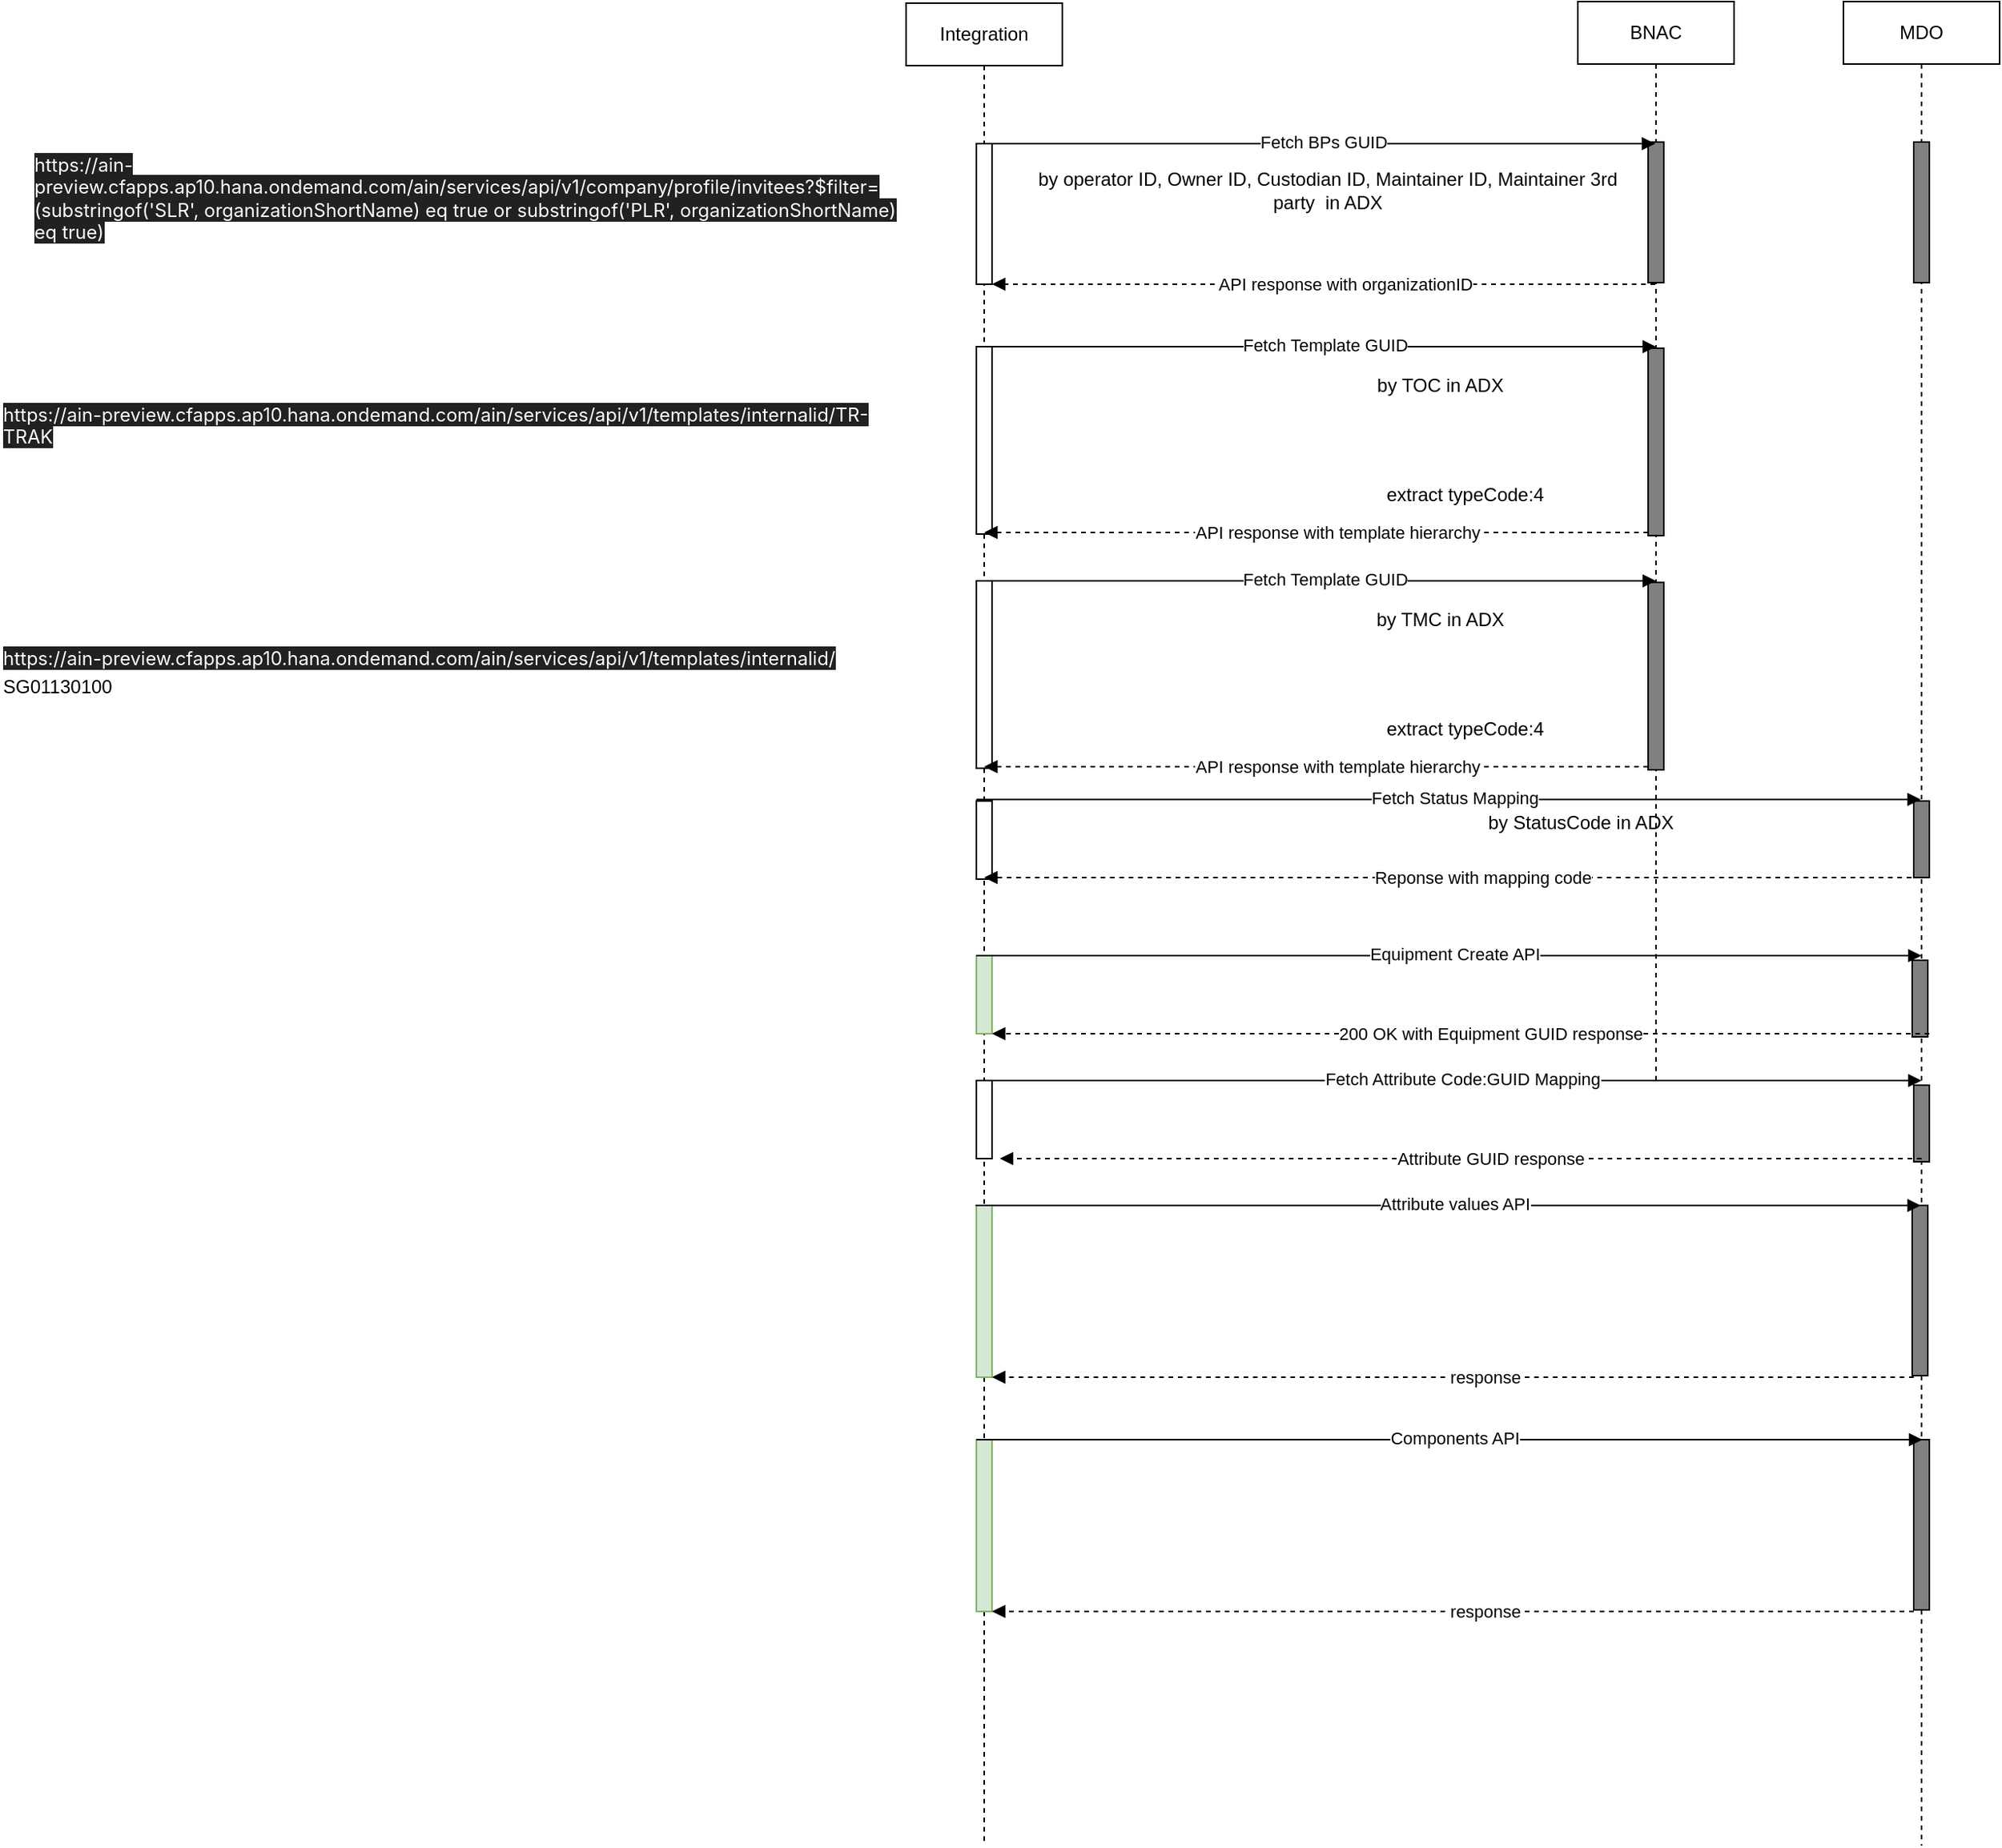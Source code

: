 <mxfile version="21.1.1" type="github" pages="2">
  <diagram id="C5RBs43oDa-KdzZeNtuy" name="Equipment Creation">
    <mxGraphModel dx="1950" dy="1103" grid="1" gridSize="10" guides="1" tooltips="1" connect="1" arrows="1" fold="1" page="1" pageScale="1" pageWidth="827" pageHeight="1169" math="0" shadow="0">
      <root>
        <mxCell id="WIyWlLk6GJQsqaUBKTNV-0" />
        <mxCell id="WIyWlLk6GJQsqaUBKTNV-1" parent="WIyWlLk6GJQsqaUBKTNV-0" />
        <mxCell id="V0S6oDRMiLdYZjDU6OuA-6" value="BNAC" style="shape=umlLifeline;perimeter=lifelinePerimeter;whiteSpace=wrap;html=1;container=1;dropTarget=0;collapsible=0;recursiveResize=0;outlineConnect=0;portConstraint=eastwest;newEdgeStyle={&quot;edgeStyle&quot;:&quot;elbowEdgeStyle&quot;,&quot;elbow&quot;:&quot;vertical&quot;,&quot;curved&quot;:0,&quot;rounded&quot;:0};" vertex="1" parent="WIyWlLk6GJQsqaUBKTNV-1">
          <mxGeometry x="540" y="119" width="100" height="691" as="geometry" />
        </mxCell>
        <mxCell id="V0S6oDRMiLdYZjDU6OuA-7" value="" style="html=1;points=[];perimeter=orthogonalPerimeter;outlineConnect=0;targetShapes=umlLifeline;portConstraint=eastwest;newEdgeStyle={&quot;edgeStyle&quot;:&quot;elbowEdgeStyle&quot;,&quot;elbow&quot;:&quot;vertical&quot;,&quot;curved&quot;:0,&quot;rounded&quot;:0};fillColor=#808080;" vertex="1" parent="V0S6oDRMiLdYZjDU6OuA-6">
          <mxGeometry x="45" y="90" width="10" height="90" as="geometry" />
        </mxCell>
        <mxCell id="tjPfh_lF-oSobos7F5bc-9" value="" style="html=1;points=[];perimeter=orthogonalPerimeter;outlineConnect=0;targetShapes=umlLifeline;portConstraint=eastwest;newEdgeStyle={&quot;edgeStyle&quot;:&quot;elbowEdgeStyle&quot;,&quot;elbow&quot;:&quot;vertical&quot;,&quot;curved&quot;:0,&quot;rounded&quot;:0};fillColor=#808080;" vertex="1" parent="V0S6oDRMiLdYZjDU6OuA-6">
          <mxGeometry x="45" y="222" width="10" height="120" as="geometry" />
        </mxCell>
        <mxCell id="V0S6oDRMiLdYZjDU6OuA-8" value="Integration" style="shape=umlLifeline;perimeter=lifelinePerimeter;whiteSpace=wrap;html=1;container=1;dropTarget=0;collapsible=0;recursiveResize=0;outlineConnect=0;portConstraint=eastwest;newEdgeStyle={&quot;edgeStyle&quot;:&quot;elbowEdgeStyle&quot;,&quot;elbow&quot;:&quot;vertical&quot;,&quot;curved&quot;:0,&quot;rounded&quot;:0};" vertex="1" parent="WIyWlLk6GJQsqaUBKTNV-1">
          <mxGeometry x="110" y="120" width="100" height="1180" as="geometry" />
        </mxCell>
        <mxCell id="V0S6oDRMiLdYZjDU6OuA-9" value="" style="html=1;points=[];perimeter=orthogonalPerimeter;outlineConnect=0;targetShapes=umlLifeline;portConstraint=eastwest;newEdgeStyle={&quot;edgeStyle&quot;:&quot;elbowEdgeStyle&quot;,&quot;elbow&quot;:&quot;vertical&quot;,&quot;curved&quot;:0,&quot;rounded&quot;:0};" vertex="1" parent="V0S6oDRMiLdYZjDU6OuA-8">
          <mxGeometry x="45" y="90" width="10" height="90" as="geometry" />
        </mxCell>
        <mxCell id="tjPfh_lF-oSobos7F5bc-6" value="" style="html=1;points=[];perimeter=orthogonalPerimeter;outlineConnect=0;targetShapes=umlLifeline;portConstraint=eastwest;newEdgeStyle={&quot;edgeStyle&quot;:&quot;elbowEdgeStyle&quot;,&quot;elbow&quot;:&quot;vertical&quot;,&quot;curved&quot;:0,&quot;rounded&quot;:0};" vertex="1" parent="V0S6oDRMiLdYZjDU6OuA-8">
          <mxGeometry x="45" y="220" width="10" height="120" as="geometry" />
        </mxCell>
        <mxCell id="XLQO8tJdvthS_SWg82uZ-3" value="" style="html=1;points=[];perimeter=orthogonalPerimeter;outlineConnect=0;targetShapes=umlLifeline;portConstraint=eastwest;newEdgeStyle={&quot;edgeStyle&quot;:&quot;elbowEdgeStyle&quot;,&quot;elbow&quot;:&quot;vertical&quot;,&quot;curved&quot;:0,&quot;rounded&quot;:0};" vertex="1" parent="V0S6oDRMiLdYZjDU6OuA-8">
          <mxGeometry x="45" y="511" width="10" height="50" as="geometry" />
        </mxCell>
        <mxCell id="qQhZ7LkLwMBStbFvsITg-0" value="" style="html=1;points=[];perimeter=orthogonalPerimeter;outlineConnect=0;targetShapes=umlLifeline;portConstraint=eastwest;newEdgeStyle={&quot;edgeStyle&quot;:&quot;elbowEdgeStyle&quot;,&quot;elbow&quot;:&quot;vertical&quot;,&quot;curved&quot;:0,&quot;rounded&quot;:0};fillColor=#d5e8d4;strokeColor=#82b366;" vertex="1" parent="V0S6oDRMiLdYZjDU6OuA-8">
          <mxGeometry x="45" y="610" width="10" height="50" as="geometry" />
        </mxCell>
        <mxCell id="9zBhc4LIHTpFY1pNHOx9-1" value="" style="html=1;points=[];perimeter=orthogonalPerimeter;outlineConnect=0;targetShapes=umlLifeline;portConstraint=eastwest;newEdgeStyle={&quot;edgeStyle&quot;:&quot;elbowEdgeStyle&quot;,&quot;elbow&quot;:&quot;vertical&quot;,&quot;curved&quot;:0,&quot;rounded&quot;:0};" vertex="1" parent="V0S6oDRMiLdYZjDU6OuA-8">
          <mxGeometry x="45" y="690" width="10" height="50" as="geometry" />
        </mxCell>
        <mxCell id="9zBhc4LIHTpFY1pNHOx9-7" value="" style="html=1;points=[];perimeter=orthogonalPerimeter;outlineConnect=0;targetShapes=umlLifeline;portConstraint=eastwest;newEdgeStyle={&quot;edgeStyle&quot;:&quot;elbowEdgeStyle&quot;,&quot;elbow&quot;:&quot;vertical&quot;,&quot;curved&quot;:0,&quot;rounded&quot;:0};fillColor=#d5e8d4;strokeColor=#82b366;" vertex="1" parent="V0S6oDRMiLdYZjDU6OuA-8">
          <mxGeometry x="45" y="770" width="10" height="110" as="geometry" />
        </mxCell>
        <mxCell id="9zBhc4LIHTpFY1pNHOx9-13" value="" style="html=1;points=[];perimeter=orthogonalPerimeter;outlineConnect=0;targetShapes=umlLifeline;portConstraint=eastwest;newEdgeStyle={&quot;edgeStyle&quot;:&quot;elbowEdgeStyle&quot;,&quot;elbow&quot;:&quot;vertical&quot;,&quot;curved&quot;:0,&quot;rounded&quot;:0};fillColor=#d5e8d4;strokeColor=#82b366;" vertex="1" parent="V0S6oDRMiLdYZjDU6OuA-8">
          <mxGeometry x="45" y="920" width="10" height="110" as="geometry" />
        </mxCell>
        <mxCell id="tjPfh_lF-oSobos7F5bc-1" value="" style="html=1;verticalAlign=bottom;labelBackgroundColor=none;endArrow=block;endFill=1;rounded=0;" edge="1" parent="WIyWlLk6GJQsqaUBKTNV-1" target="V0S6oDRMiLdYZjDU6OuA-6">
          <mxGeometry width="160" relative="1" as="geometry">
            <mxPoint x="160" y="210" as="sourcePoint" />
            <mxPoint x="320" y="210" as="targetPoint" />
          </mxGeometry>
        </mxCell>
        <mxCell id="tjPfh_lF-oSobos7F5bc-2" value="Fetch BPs GUID" style="edgeLabel;html=1;align=center;verticalAlign=middle;resizable=0;points=[];" vertex="1" connectable="0" parent="tjPfh_lF-oSobos7F5bc-1">
          <mxGeometry x="0.011" y="1" relative="1" as="geometry">
            <mxPoint as="offset" />
          </mxGeometry>
        </mxCell>
        <mxCell id="tjPfh_lF-oSobos7F5bc-3" value="" style="html=1;verticalAlign=bottom;labelBackgroundColor=none;endArrow=block;endFill=1;dashed=1;rounded=0;" edge="1" parent="WIyWlLk6GJQsqaUBKTNV-1" source="V0S6oDRMiLdYZjDU6OuA-6" target="V0S6oDRMiLdYZjDU6OuA-9">
          <mxGeometry width="160" relative="1" as="geometry">
            <mxPoint x="589.5" y="328" as="sourcePoint" />
            <mxPoint x="159.5" y="328" as="targetPoint" />
          </mxGeometry>
        </mxCell>
        <mxCell id="tjPfh_lF-oSobos7F5bc-4" value="API response with&amp;nbsp;organizationID" style="edgeLabel;html=1;align=center;verticalAlign=middle;resizable=0;points=[];" vertex="1" connectable="0" parent="tjPfh_lF-oSobos7F5bc-3">
          <mxGeometry x="-0.063" relative="1" as="geometry">
            <mxPoint as="offset" />
          </mxGeometry>
        </mxCell>
        <mxCell id="tjPfh_lF-oSobos7F5bc-7" value="" style="html=1;verticalAlign=bottom;labelBackgroundColor=none;endArrow=block;endFill=1;rounded=0;" edge="1" parent="WIyWlLk6GJQsqaUBKTNV-1">
          <mxGeometry width="160" relative="1" as="geometry">
            <mxPoint x="160" y="340" as="sourcePoint" />
            <mxPoint x="590" y="340" as="targetPoint" />
          </mxGeometry>
        </mxCell>
        <mxCell id="tjPfh_lF-oSobos7F5bc-8" value="Fetch Template GUID" style="edgeLabel;html=1;align=center;verticalAlign=middle;resizable=0;points=[];" vertex="1" connectable="0" parent="tjPfh_lF-oSobos7F5bc-7">
          <mxGeometry x="0.011" y="1" relative="1" as="geometry">
            <mxPoint as="offset" />
          </mxGeometry>
        </mxCell>
        <mxCell id="Ga6BgDNxYfzHVQj_huKU-0" value="by operator ID, Owner ID, Custodian ID, Maintainer ID, Maintainer 3rd party&amp;nbsp; in ADX" style="text;html=1;strokeColor=none;fillColor=none;align=center;verticalAlign=middle;whiteSpace=wrap;rounded=0;" vertex="1" parent="WIyWlLk6GJQsqaUBKTNV-1">
          <mxGeometry x="190" y="230" width="380" height="20" as="geometry" />
        </mxCell>
        <mxCell id="Ga6BgDNxYfzHVQj_huKU-1" value="by TOC in ADX" style="text;html=1;strokeColor=none;fillColor=none;align=center;verticalAlign=middle;whiteSpace=wrap;rounded=0;" vertex="1" parent="WIyWlLk6GJQsqaUBKTNV-1">
          <mxGeometry x="380" y="350" width="144" height="30" as="geometry" />
        </mxCell>
        <mxCell id="Ga6BgDNxYfzHVQj_huKU-2" value="" style="html=1;verticalAlign=bottom;labelBackgroundColor=none;endArrow=block;endFill=1;dashed=1;rounded=0;" edge="1" parent="WIyWlLk6GJQsqaUBKTNV-1">
          <mxGeometry width="160" relative="1" as="geometry">
            <mxPoint x="585" y="459" as="sourcePoint" />
            <mxPoint x="160" y="459" as="targetPoint" />
          </mxGeometry>
        </mxCell>
        <mxCell id="Ga6BgDNxYfzHVQj_huKU-3" value="API response with&amp;nbsp;template hierarchy" style="edgeLabel;html=1;align=center;verticalAlign=middle;resizable=0;points=[];" vertex="1" connectable="0" parent="Ga6BgDNxYfzHVQj_huKU-2">
          <mxGeometry x="-0.063" relative="1" as="geometry">
            <mxPoint as="offset" />
          </mxGeometry>
        </mxCell>
        <mxCell id="Ga6BgDNxYfzHVQj_huKU-4" value="&lt;meta charset=&quot;utf-8&quot;&gt;&lt;span style=&quot;color: rgb(255, 255, 255); font-family: Inter, system-ui, -apple-system, system-ui, &amp;quot;Segoe UI&amp;quot;, Roboto, Oxygen, Ubuntu, Cantarell, &amp;quot;Fira Sans&amp;quot;, &amp;quot;Droid Sans&amp;quot;, Helvetica, Arial, sans-serif; font-size: 12px; font-style: normal; font-variant-ligatures: normal; font-variant-caps: normal; font-weight: 400; letter-spacing: normal; orphans: 2; text-align: left; text-indent: 0px; text-transform: none; widows: 2; word-spacing: 0px; -webkit-text-stroke-width: 0px; background-color: rgb(33, 33, 33); text-decoration-thickness: initial; text-decoration-style: initial; text-decoration-color: initial; float: none; display: inline !important;&quot;&gt;https://ain-preview.cfapps.ap10.hana.ondemand.com/ain/services/api/v1/templates/internalid/TR-TRAK&lt;/span&gt;" style="text;whiteSpace=wrap;html=1;" vertex="1" parent="WIyWlLk6GJQsqaUBKTNV-1">
          <mxGeometry x="-470" y="370" width="560" height="50" as="geometry" />
        </mxCell>
        <mxCell id="Ga6BgDNxYfzHVQj_huKU-5" value="extract typeCode:4" style="text;html=1;strokeColor=none;fillColor=none;align=center;verticalAlign=middle;whiteSpace=wrap;rounded=0;" vertex="1" parent="WIyWlLk6GJQsqaUBKTNV-1">
          <mxGeometry x="396" y="420" width="144" height="30" as="geometry" />
        </mxCell>
        <mxCell id="Ga6BgDNxYfzHVQj_huKU-6" value="" style="html=1;points=[];perimeter=orthogonalPerimeter;outlineConnect=0;targetShapes=umlLifeline;portConstraint=eastwest;newEdgeStyle={&quot;edgeStyle&quot;:&quot;elbowEdgeStyle&quot;,&quot;elbow&quot;:&quot;vertical&quot;,&quot;curved&quot;:0,&quot;rounded&quot;:0};fillColor=#808080;" vertex="1" parent="WIyWlLk6GJQsqaUBKTNV-1">
          <mxGeometry x="585" y="491" width="10" height="120" as="geometry" />
        </mxCell>
        <mxCell id="Ga6BgDNxYfzHVQj_huKU-7" value="" style="html=1;points=[];perimeter=orthogonalPerimeter;outlineConnect=0;targetShapes=umlLifeline;portConstraint=eastwest;newEdgeStyle={&quot;edgeStyle&quot;:&quot;elbowEdgeStyle&quot;,&quot;elbow&quot;:&quot;vertical&quot;,&quot;curved&quot;:0,&quot;rounded&quot;:0};" vertex="1" parent="WIyWlLk6GJQsqaUBKTNV-1">
          <mxGeometry x="155" y="490" width="10" height="120" as="geometry" />
        </mxCell>
        <mxCell id="Ga6BgDNxYfzHVQj_huKU-8" value="" style="html=1;verticalAlign=bottom;labelBackgroundColor=none;endArrow=block;endFill=1;rounded=0;" edge="1" parent="WIyWlLk6GJQsqaUBKTNV-1">
          <mxGeometry width="160" relative="1" as="geometry">
            <mxPoint x="160" y="490" as="sourcePoint" />
            <mxPoint x="590" y="490" as="targetPoint" />
          </mxGeometry>
        </mxCell>
        <mxCell id="Ga6BgDNxYfzHVQj_huKU-9" value="Fetch Template GUID" style="edgeLabel;html=1;align=center;verticalAlign=middle;resizable=0;points=[];" vertex="1" connectable="0" parent="Ga6BgDNxYfzHVQj_huKU-8">
          <mxGeometry x="0.011" y="1" relative="1" as="geometry">
            <mxPoint as="offset" />
          </mxGeometry>
        </mxCell>
        <mxCell id="Ga6BgDNxYfzHVQj_huKU-10" value="by TMC in ADX" style="text;html=1;strokeColor=none;fillColor=none;align=center;verticalAlign=middle;whiteSpace=wrap;rounded=0;" vertex="1" parent="WIyWlLk6GJQsqaUBKTNV-1">
          <mxGeometry x="380" y="500" width="144" height="30" as="geometry" />
        </mxCell>
        <mxCell id="Ga6BgDNxYfzHVQj_huKU-11" value="" style="html=1;verticalAlign=bottom;labelBackgroundColor=none;endArrow=block;endFill=1;dashed=1;rounded=0;" edge="1" parent="WIyWlLk6GJQsqaUBKTNV-1">
          <mxGeometry width="160" relative="1" as="geometry">
            <mxPoint x="585" y="609" as="sourcePoint" />
            <mxPoint x="160" y="609" as="targetPoint" />
          </mxGeometry>
        </mxCell>
        <mxCell id="Ga6BgDNxYfzHVQj_huKU-12" value="API response with&amp;nbsp;template hierarchy" style="edgeLabel;html=1;align=center;verticalAlign=middle;resizable=0;points=[];" vertex="1" connectable="0" parent="Ga6BgDNxYfzHVQj_huKU-11">
          <mxGeometry x="-0.063" relative="1" as="geometry">
            <mxPoint as="offset" />
          </mxGeometry>
        </mxCell>
        <mxCell id="Ga6BgDNxYfzHVQj_huKU-13" value="extract typeCode:4" style="text;html=1;strokeColor=none;fillColor=none;align=center;verticalAlign=middle;whiteSpace=wrap;rounded=0;" vertex="1" parent="WIyWlLk6GJQsqaUBKTNV-1">
          <mxGeometry x="396" y="570" width="144" height="30" as="geometry" />
        </mxCell>
        <mxCell id="Ga6BgDNxYfzHVQj_huKU-15" value="&lt;span style=&quot;color: rgb(255, 255, 255); font-family: Inter, system-ui, -apple-system, system-ui, &amp;quot;Segoe UI&amp;quot;, Roboto, Oxygen, Ubuntu, Cantarell, &amp;quot;Fira Sans&amp;quot;, &amp;quot;Droid Sans&amp;quot;, Helvetica, Arial, sans-serif; font-size: 12px; font-style: normal; font-variant-ligatures: normal; font-variant-caps: normal; font-weight: 400; letter-spacing: normal; orphans: 2; text-align: left; text-indent: 0px; text-transform: none; widows: 2; word-spacing: 0px; -webkit-text-stroke-width: 0px; background-color: rgb(33, 33, 33); text-decoration-thickness: initial; text-decoration-style: initial; text-decoration-color: initial; float: none; display: inline !important;&quot;&gt;https://ain-preview.cfapps.ap10.hana.ondemand.com/ain/services/api/v1/templates/internalid/&lt;br&gt;&lt;/span&gt;&lt;table style=&quot;border-color: var(--border-color);&quot; width=&quot;91&quot; cellspacing=&quot;0&quot; cellpadding=&quot;0&quot; border=&quot;0&quot;&gt;&lt;colgroup style=&quot;border-color: var(--border-color);&quot;&gt;&lt;col style=&quot;border-color: var(--border-color); width: 68pt;&quot; width=&quot;91&quot;&gt;&lt;/colgroup&gt;&lt;tbody style=&quot;border-color: var(--border-color);&quot;&gt;&lt;tr style=&quot;border-color: var(--border-color); height: 16pt;&quot; height=&quot;21&quot;&gt;&lt;td style=&quot;border-color: var(--border-color); height: 16pt; width: 68pt;&quot; width=&quot;91&quot; class=&quot;xl79&quot; height=&quot;21&quot;&gt;SG01130100&lt;/td&gt;&lt;/tr&gt;&lt;/tbody&gt;&lt;/table&gt;" style="text;whiteSpace=wrap;html=1;" vertex="1" parent="WIyWlLk6GJQsqaUBKTNV-1">
          <mxGeometry x="-470" y="526" width="560" height="50" as="geometry" />
        </mxCell>
        <mxCell id="XLQO8tJdvthS_SWg82uZ-0" value="MDO" style="shape=umlLifeline;perimeter=lifelinePerimeter;whiteSpace=wrap;html=1;container=1;dropTarget=0;collapsible=0;recursiveResize=0;outlineConnect=0;portConstraint=eastwest;newEdgeStyle={&quot;edgeStyle&quot;:&quot;elbowEdgeStyle&quot;,&quot;elbow&quot;:&quot;vertical&quot;,&quot;curved&quot;:0,&quot;rounded&quot;:0};" vertex="1" parent="WIyWlLk6GJQsqaUBKTNV-1">
          <mxGeometry x="710" y="119" width="100" height="1181" as="geometry" />
        </mxCell>
        <mxCell id="XLQO8tJdvthS_SWg82uZ-1" value="" style="html=1;points=[];perimeter=orthogonalPerimeter;outlineConnect=0;targetShapes=umlLifeline;portConstraint=eastwest;newEdgeStyle={&quot;edgeStyle&quot;:&quot;elbowEdgeStyle&quot;,&quot;elbow&quot;:&quot;vertical&quot;,&quot;curved&quot;:0,&quot;rounded&quot;:0};fillColor=#808080;" vertex="1" parent="XLQO8tJdvthS_SWg82uZ-0">
          <mxGeometry x="45" y="90" width="10" height="90" as="geometry" />
        </mxCell>
        <mxCell id="XLQO8tJdvthS_SWg82uZ-2" value="" style="html=1;points=[];perimeter=orthogonalPerimeter;outlineConnect=0;targetShapes=umlLifeline;portConstraint=eastwest;newEdgeStyle={&quot;edgeStyle&quot;:&quot;elbowEdgeStyle&quot;,&quot;elbow&quot;:&quot;vertical&quot;,&quot;curved&quot;:0,&quot;rounded&quot;:0};fillColor=#808080;" vertex="1" parent="XLQO8tJdvthS_SWg82uZ-0">
          <mxGeometry x="45" y="512" width="10" height="49" as="geometry" />
        </mxCell>
        <mxCell id="qQhZ7LkLwMBStbFvsITg-3" value="" style="html=1;points=[];perimeter=orthogonalPerimeter;outlineConnect=0;targetShapes=umlLifeline;portConstraint=eastwest;newEdgeStyle={&quot;edgeStyle&quot;:&quot;elbowEdgeStyle&quot;,&quot;elbow&quot;:&quot;vertical&quot;,&quot;curved&quot;:0,&quot;rounded&quot;:0};fillColor=#808080;" vertex="1" parent="XLQO8tJdvthS_SWg82uZ-0">
          <mxGeometry x="44" y="614" width="10" height="49" as="geometry" />
        </mxCell>
        <mxCell id="9zBhc4LIHTpFY1pNHOx9-4" value="" style="html=1;points=[];perimeter=orthogonalPerimeter;outlineConnect=0;targetShapes=umlLifeline;portConstraint=eastwest;newEdgeStyle={&quot;edgeStyle&quot;:&quot;elbowEdgeStyle&quot;,&quot;elbow&quot;:&quot;vertical&quot;,&quot;curved&quot;:0,&quot;rounded&quot;:0};fillColor=#808080;" vertex="1" parent="XLQO8tJdvthS_SWg82uZ-0">
          <mxGeometry x="45" y="694" width="10" height="49" as="geometry" />
        </mxCell>
        <mxCell id="9zBhc4LIHTpFY1pNHOx9-10" value="" style="html=1;points=[];perimeter=orthogonalPerimeter;outlineConnect=0;targetShapes=umlLifeline;portConstraint=eastwest;newEdgeStyle={&quot;edgeStyle&quot;:&quot;elbowEdgeStyle&quot;,&quot;elbow&quot;:&quot;vertical&quot;,&quot;curved&quot;:0,&quot;rounded&quot;:0};fillColor=#808080;" vertex="1" parent="XLQO8tJdvthS_SWg82uZ-0">
          <mxGeometry x="44" y="771" width="10" height="109" as="geometry" />
        </mxCell>
        <mxCell id="9zBhc4LIHTpFY1pNHOx9-16" value="" style="html=1;points=[];perimeter=orthogonalPerimeter;outlineConnect=0;targetShapes=umlLifeline;portConstraint=eastwest;newEdgeStyle={&quot;edgeStyle&quot;:&quot;elbowEdgeStyle&quot;,&quot;elbow&quot;:&quot;vertical&quot;,&quot;curved&quot;:0,&quot;rounded&quot;:0};fillColor=#808080;" vertex="1" parent="XLQO8tJdvthS_SWg82uZ-0">
          <mxGeometry x="45" y="921" width="10" height="109" as="geometry" />
        </mxCell>
        <mxCell id="XLQO8tJdvthS_SWg82uZ-4" value="" style="html=1;verticalAlign=bottom;labelBackgroundColor=none;endArrow=block;endFill=1;rounded=0;" edge="1" parent="WIyWlLk6GJQsqaUBKTNV-1" target="XLQO8tJdvthS_SWg82uZ-0">
          <mxGeometry width="160" relative="1" as="geometry">
            <mxPoint x="155" y="630" as="sourcePoint" />
            <mxPoint x="585" y="630" as="targetPoint" />
          </mxGeometry>
        </mxCell>
        <mxCell id="XLQO8tJdvthS_SWg82uZ-5" value="Fetch Status Mapping" style="edgeLabel;html=1;align=center;verticalAlign=middle;resizable=0;points=[];" vertex="1" connectable="0" parent="XLQO8tJdvthS_SWg82uZ-4">
          <mxGeometry x="0.011" y="1" relative="1" as="geometry">
            <mxPoint as="offset" />
          </mxGeometry>
        </mxCell>
        <mxCell id="XLQO8tJdvthS_SWg82uZ-8" value="" style="html=1;verticalAlign=bottom;labelBackgroundColor=none;endArrow=block;endFill=1;dashed=1;rounded=0;" edge="1" parent="WIyWlLk6GJQsqaUBKTNV-1" source="XLQO8tJdvthS_SWg82uZ-0">
          <mxGeometry width="160" relative="1" as="geometry">
            <mxPoint x="585" y="680" as="sourcePoint" />
            <mxPoint x="160" y="680" as="targetPoint" />
          </mxGeometry>
        </mxCell>
        <mxCell id="XLQO8tJdvthS_SWg82uZ-9" value="Reponse with mapping code" style="edgeLabel;html=1;align=center;verticalAlign=middle;resizable=0;points=[];" vertex="1" connectable="0" parent="XLQO8tJdvthS_SWg82uZ-8">
          <mxGeometry x="-0.063" relative="1" as="geometry">
            <mxPoint as="offset" />
          </mxGeometry>
        </mxCell>
        <mxCell id="XLQO8tJdvthS_SWg82uZ-10" value="by StatusCode in ADX" style="text;html=1;strokeColor=none;fillColor=none;align=center;verticalAlign=middle;whiteSpace=wrap;rounded=0;" vertex="1" parent="WIyWlLk6GJQsqaUBKTNV-1">
          <mxGeometry x="470" y="630" width="144" height="30" as="geometry" />
        </mxCell>
        <mxCell id="qQhZ7LkLwMBStbFvsITg-1" value="" style="html=1;verticalAlign=bottom;labelBackgroundColor=none;endArrow=block;endFill=1;rounded=0;" edge="1" parent="WIyWlLk6GJQsqaUBKTNV-1">
          <mxGeometry width="160" relative="1" as="geometry">
            <mxPoint x="155" y="730" as="sourcePoint" />
            <mxPoint x="760" y="730" as="targetPoint" />
          </mxGeometry>
        </mxCell>
        <mxCell id="qQhZ7LkLwMBStbFvsITg-2" value="Equipment Create API" style="edgeLabel;html=1;align=center;verticalAlign=middle;resizable=0;points=[];" vertex="1" connectable="0" parent="qQhZ7LkLwMBStbFvsITg-1">
          <mxGeometry x="0.011" y="1" relative="1" as="geometry">
            <mxPoint as="offset" />
          </mxGeometry>
        </mxCell>
        <mxCell id="qQhZ7LkLwMBStbFvsITg-4" value="" style="html=1;verticalAlign=bottom;labelBackgroundColor=none;endArrow=block;endFill=1;dashed=1;rounded=0;" edge="1" parent="WIyWlLk6GJQsqaUBKTNV-1">
          <mxGeometry width="160" relative="1" as="geometry">
            <mxPoint x="765" y="780" as="sourcePoint" />
            <mxPoint x="165" y="780" as="targetPoint" />
          </mxGeometry>
        </mxCell>
        <mxCell id="qQhZ7LkLwMBStbFvsITg-5" value="200 OK with Equipment GUID response" style="edgeLabel;html=1;align=center;verticalAlign=middle;resizable=0;points=[];" vertex="1" connectable="0" parent="qQhZ7LkLwMBStbFvsITg-4">
          <mxGeometry x="-0.063" relative="1" as="geometry">
            <mxPoint as="offset" />
          </mxGeometry>
        </mxCell>
        <mxCell id="9zBhc4LIHTpFY1pNHOx9-0" value="&lt;meta charset=&quot;utf-8&quot;&gt;&lt;span style=&quot;color: rgb(255, 255, 255); font-family: Inter, system-ui, -apple-system, system-ui, &amp;quot;Segoe UI&amp;quot;, Roboto, Oxygen, Ubuntu, Cantarell, &amp;quot;Fira Sans&amp;quot;, &amp;quot;Droid Sans&amp;quot;, Helvetica, Arial, sans-serif; font-size: 12px; font-style: normal; font-variant-ligatures: normal; font-variant-caps: normal; font-weight: 400; letter-spacing: normal; orphans: 2; text-align: left; text-indent: 0px; text-transform: none; widows: 2; word-spacing: 0px; -webkit-text-stroke-width: 0px; background-color: rgb(33, 33, 33); text-decoration-thickness: initial; text-decoration-style: initial; text-decoration-color: initial; float: none; display: inline !important;&quot;&gt;https://ain-preview.cfapps.ap10.hana.ondemand.com/ain/services/api/v1/company/profile/invitees?$filter=(substringof(&#39;SLR&#39;, organizationShortName) eq true or substringof(&#39;PLR&#39;, organizationShortName) eq true)&lt;/span&gt;" style="text;whiteSpace=wrap;html=1;" vertex="1" parent="WIyWlLk6GJQsqaUBKTNV-1">
          <mxGeometry x="-450" y="210" width="560" height="80" as="geometry" />
        </mxCell>
        <mxCell id="9zBhc4LIHTpFY1pNHOx9-2" value="" style="html=1;verticalAlign=bottom;labelBackgroundColor=none;endArrow=block;endFill=1;rounded=0;" edge="1" parent="WIyWlLk6GJQsqaUBKTNV-1">
          <mxGeometry width="160" relative="1" as="geometry">
            <mxPoint x="165" y="810" as="sourcePoint" />
            <mxPoint x="760" y="810" as="targetPoint" />
          </mxGeometry>
        </mxCell>
        <mxCell id="9zBhc4LIHTpFY1pNHOx9-3" value="Fetch Attribute Code:GUID Mapping" style="edgeLabel;html=1;align=center;verticalAlign=middle;resizable=0;points=[];" vertex="1" connectable="0" parent="9zBhc4LIHTpFY1pNHOx9-2">
          <mxGeometry x="0.011" y="1" relative="1" as="geometry">
            <mxPoint as="offset" />
          </mxGeometry>
        </mxCell>
        <mxCell id="9zBhc4LIHTpFY1pNHOx9-5" value="" style="html=1;verticalAlign=bottom;labelBackgroundColor=none;endArrow=block;endFill=1;dashed=1;rounded=0;" edge="1" parent="WIyWlLk6GJQsqaUBKTNV-1">
          <mxGeometry width="160" relative="1" as="geometry">
            <mxPoint x="760" y="860" as="sourcePoint" />
            <mxPoint x="170" y="860" as="targetPoint" />
          </mxGeometry>
        </mxCell>
        <mxCell id="9zBhc4LIHTpFY1pNHOx9-6" value="Attribute GUID response" style="edgeLabel;html=1;align=center;verticalAlign=middle;resizable=0;points=[];" vertex="1" connectable="0" parent="9zBhc4LIHTpFY1pNHOx9-5">
          <mxGeometry x="-0.063" relative="1" as="geometry">
            <mxPoint as="offset" />
          </mxGeometry>
        </mxCell>
        <mxCell id="9zBhc4LIHTpFY1pNHOx9-8" value="" style="html=1;verticalAlign=bottom;labelBackgroundColor=none;endArrow=block;endFill=1;rounded=0;" edge="1" parent="WIyWlLk6GJQsqaUBKTNV-1" target="XLQO8tJdvthS_SWg82uZ-0">
          <mxGeometry width="160" relative="1" as="geometry">
            <mxPoint x="154.5" y="890" as="sourcePoint" />
            <mxPoint x="749.5" y="890" as="targetPoint" />
          </mxGeometry>
        </mxCell>
        <mxCell id="9zBhc4LIHTpFY1pNHOx9-9" value="Attribute values API" style="edgeLabel;html=1;align=center;verticalAlign=middle;resizable=0;points=[];" vertex="1" connectable="0" parent="9zBhc4LIHTpFY1pNHOx9-8">
          <mxGeometry x="0.011" y="1" relative="1" as="geometry">
            <mxPoint as="offset" />
          </mxGeometry>
        </mxCell>
        <mxCell id="9zBhc4LIHTpFY1pNHOx9-11" value="" style="html=1;verticalAlign=bottom;labelBackgroundColor=none;endArrow=block;endFill=1;dashed=1;rounded=0;" edge="1" parent="WIyWlLk6GJQsqaUBKTNV-1">
          <mxGeometry width="160" relative="1" as="geometry">
            <mxPoint x="755" y="1000" as="sourcePoint" />
            <mxPoint x="165" y="1000" as="targetPoint" />
          </mxGeometry>
        </mxCell>
        <mxCell id="9zBhc4LIHTpFY1pNHOx9-12" value="&amp;nbsp;response" style="edgeLabel;html=1;align=center;verticalAlign=middle;resizable=0;points=[];" vertex="1" connectable="0" parent="9zBhc4LIHTpFY1pNHOx9-11">
          <mxGeometry x="-0.063" relative="1" as="geometry">
            <mxPoint as="offset" />
          </mxGeometry>
        </mxCell>
        <mxCell id="9zBhc4LIHTpFY1pNHOx9-14" value="" style="html=1;verticalAlign=bottom;labelBackgroundColor=none;endArrow=block;endFill=1;rounded=0;" edge="1" parent="WIyWlLk6GJQsqaUBKTNV-1">
          <mxGeometry width="160" relative="1" as="geometry">
            <mxPoint x="155" y="1040" as="sourcePoint" />
            <mxPoint x="760.5" y="1040" as="targetPoint" />
          </mxGeometry>
        </mxCell>
        <mxCell id="9zBhc4LIHTpFY1pNHOx9-15" value="Components API" style="edgeLabel;html=1;align=center;verticalAlign=middle;resizable=0;points=[];" vertex="1" connectable="0" parent="9zBhc4LIHTpFY1pNHOx9-14">
          <mxGeometry x="0.011" y="1" relative="1" as="geometry">
            <mxPoint as="offset" />
          </mxGeometry>
        </mxCell>
        <mxCell id="9zBhc4LIHTpFY1pNHOx9-17" value="" style="html=1;verticalAlign=bottom;labelBackgroundColor=none;endArrow=block;endFill=1;dashed=1;rounded=0;" edge="1" parent="WIyWlLk6GJQsqaUBKTNV-1">
          <mxGeometry width="160" relative="1" as="geometry">
            <mxPoint x="755" y="1150" as="sourcePoint" />
            <mxPoint x="165" y="1150" as="targetPoint" />
          </mxGeometry>
        </mxCell>
        <mxCell id="9zBhc4LIHTpFY1pNHOx9-18" value="&amp;nbsp;response" style="edgeLabel;html=1;align=center;verticalAlign=middle;resizable=0;points=[];" vertex="1" connectable="0" parent="9zBhc4LIHTpFY1pNHOx9-17">
          <mxGeometry x="-0.063" relative="1" as="geometry">
            <mxPoint as="offset" />
          </mxGeometry>
        </mxCell>
      </root>
    </mxGraphModel>
  </diagram>
  <diagram id="7zHGiyMeKw4MZf-kWfNV" name="Page-2">
    <mxGraphModel dx="1950" dy="1103" grid="1" gridSize="10" guides="1" tooltips="1" connect="1" arrows="1" fold="1" page="1" pageScale="1" pageWidth="827" pageHeight="1169" math="0" shadow="0">
      <root>
        <mxCell id="0" />
        <mxCell id="1" parent="0" />
        <mxCell id="ZYkhKM20O6GmYu-9QWUv-1" value="{&lt;br&gt;&lt;b&gt;&amp;nbsp; &quot;internalId&quot;: &quot;TFNSW-001&quot;,&lt;/b&gt;&lt;br&gt;&lt;b&gt;&amp;nbsp; &quot;description&quot;: {&lt;/b&gt;&lt;br&gt;&amp;nbsp; &amp;nbsp; &quot;language&quot;: &quot;en&quot;,&lt;br&gt;&amp;nbsp; &amp;nbsp; &quot;short&quot;: &quot;This is a Transport Asset&quot;,&lt;br&gt;&amp;nbsp; &amp;nbsp; &quot;long&quot;: &quot;&quot;&lt;br&gt;&amp;nbsp; },&lt;br&gt;&amp;nbsp; &quot;modelId&quot;: null,&lt;br&gt;&lt;b&gt;&amp;nbsp; &quot;operatorID&quot;: &quot;0E6867B06BE543D5B40C645B1DCF6B60&quot;,&lt;/b&gt;&lt;br&gt;&lt;b&gt;&amp;nbsp; &quot;lifeCycle&quot;: &quot;2&quot;,&lt;/b&gt;&lt;br&gt;&lt;b&gt;&amp;nbsp; &quot;sourceBPRole&quot;: &quot;3&quot;,&lt;/b&gt;&lt;br&gt;&lt;b&gt;&amp;nbsp; &quot;modelKnown&quot;: false,&lt;/b&gt;&lt;br&gt;&amp;nbsp; &quot;serialNumber&quot;: &quot;&quot;,&lt;br&gt;&amp;nbsp; &quot;batchNumber&quot;: &quot;&quot;,&lt;br&gt;&amp;nbsp; &quot;templates&quot;: [&lt;br&gt;&amp;nbsp; &amp;nbsp; {&lt;br&gt;&amp;nbsp; &amp;nbsp; &amp;nbsp; &quot;id&quot;: &quot;689B956E643A482D99D153C74946891C&quot;&lt;br&gt;&amp;nbsp; &amp;nbsp; }&lt;br&gt;&amp;nbsp; ],&lt;br&gt;&amp;nbsp; &quot;objectsSync&quot;: [&lt;br&gt;&amp;nbsp; &amp;nbsp; {&lt;br&gt;&amp;nbsp; &amp;nbsp; &amp;nbsp; &quot;externalSys&quot;: &quot;HCP IoT 4.0&quot;,&lt;br&gt;&amp;nbsp; &amp;nbsp; &amp;nbsp; &quot;status&quot;: false&lt;br&gt;&amp;nbsp; &amp;nbsp; }&lt;br&gt;&amp;nbsp; ],&lt;br&gt;&amp;nbsp; &quot;gateWayID&quot;: null,&lt;br&gt;&amp;nbsp; &quot;UID&quot;: null,&lt;br&gt;&amp;nbsp; &quot;productRelevance&quot;: null,&lt;br&gt;&amp;nbsp; &quot;externalSystemID&quot;: null,&lt;br&gt;&amp;nbsp; &quot;isExternalSystemRelevant&quot;: false,&lt;br&gt;&amp;nbsp; &quot;tin&quot;: null,&lt;br&gt;&amp;nbsp; &quot;secondaryKey&quot;: null,&lt;br&gt;&amp;nbsp; &quot;procurementNumber&quot;: null,&lt;br&gt;&amp;nbsp; &quot;tagNumber&quot;: null&lt;br&gt;}" style="text;whiteSpace=wrap;html=1;" vertex="1" parent="1">
          <mxGeometry x="660" y="90" width="360" height="530" as="geometry" />
        </mxCell>
        <mxCell id="FSk7XJY72L7dxyv_phIE-3" value="" style="shape=table;startSize=0;container=1;collapsible=0;childLayout=tableLayout;" vertex="1" parent="1">
          <mxGeometry x="-20" y="120" width="250" height="760" as="geometry" />
        </mxCell>
        <mxCell id="FSk7XJY72L7dxyv_phIE-4" value="" style="shape=tableRow;horizontal=0;startSize=0;swimlaneHead=0;swimlaneBody=0;strokeColor=inherit;top=0;left=0;bottom=0;right=0;collapsible=0;dropTarget=0;fillColor=none;points=[[0,0.5],[1,0.5]];portConstraint=eastwest;" vertex="1" parent="FSk7XJY72L7dxyv_phIE-3">
          <mxGeometry width="250" height="40" as="geometry" />
        </mxCell>
        <mxCell id="FSk7XJY72L7dxyv_phIE-5" value="&lt;div style=&quot;font-size: medium; text-align: start;&quot; data-ccp-timestamp=&quot;1679961444846&quot;&gt;&lt;table style=&quot;border-collapse: collapse; width: 183pt;&quot; width=&quot;244&quot;&gt;&lt;colgroup&gt;&lt;col style=&quot;width: 183pt;&quot; width=&quot;244&quot;&gt;&lt;/colgroup&gt;&lt;tbody&gt;&lt;tr style=&quot;height: 11.25pt;&quot; height=&quot;15&quot;&gt;&lt;td style=&quot;padding-top: 1px; padding-right: 1px; padding-left: 1px; font-size: 9pt; font-family: Arial, sans-serif; vertical-align: bottom; border: none; background: rgb(232, 245, 207); width: 183pt; height: 11.25pt;&quot; class=&quot;xl43&quot; height=&quot;15&quot; width=&quot;244&quot;&gt;TfNSW Asset ID&lt;/td&gt;&lt;/tr&gt;&lt;/tbody&gt;&lt;/table&gt;&lt;/div&gt;" style="shape=partialRectangle;html=1;whiteSpace=wrap;connectable=0;strokeColor=inherit;overflow=hidden;fillColor=none;top=0;left=0;bottom=0;right=0;pointerEvents=1;" vertex="1" parent="FSk7XJY72L7dxyv_phIE-4">
          <mxGeometry width="250" height="40" as="geometry">
            <mxRectangle width="250" height="40" as="alternateBounds" />
          </mxGeometry>
        </mxCell>
        <mxCell id="FSk7XJY72L7dxyv_phIE-6" value="" style="shape=tableRow;horizontal=0;startSize=0;swimlaneHead=0;swimlaneBody=0;strokeColor=inherit;top=0;left=0;bottom=0;right=0;collapsible=0;dropTarget=0;fillColor=none;points=[[0,0.5],[1,0.5]];portConstraint=eastwest;" vertex="1" parent="FSk7XJY72L7dxyv_phIE-3">
          <mxGeometry y="40" width="250" height="40" as="geometry" />
        </mxCell>
        <mxCell id="FSk7XJY72L7dxyv_phIE-7" value="&lt;div style=&quot;font-size: medium; text-align: start;&quot; data-ccp-timestamp=&quot;1679961455203&quot;&gt;&lt;table style=&quot;border-collapse: collapse; width: 183pt;&quot; width=&quot;244&quot;&gt;&lt;colgroup&gt;&lt;col style=&quot;width: 183pt;&quot; width=&quot;244&quot;&gt;&lt;/colgroup&gt;&lt;tbody&gt;&lt;tr style=&quot;height: 11.25pt;&quot; height=&quot;15&quot;&gt;&lt;td style=&quot;padding-top: 1px; padding-right: 1px; padding-left: 1px; font-size: 9pt; font-family: Arial, sans-serif; vertical-align: bottom; border: none; background: rgb(232, 245, 207); width: 183pt; height: 11.25pt;&quot; class=&quot;xl43&quot; height=&quot;15&quot; width=&quot;244&quot;&gt;Service Provider Asset ID&lt;/td&gt;&lt;/tr&gt;&lt;/tbody&gt;&lt;/table&gt;&lt;/div&gt;" style="shape=partialRectangle;html=1;whiteSpace=wrap;connectable=0;strokeColor=inherit;overflow=hidden;fillColor=none;top=0;left=0;bottom=0;right=0;pointerEvents=1;" vertex="1" parent="FSk7XJY72L7dxyv_phIE-6">
          <mxGeometry width="250" height="40" as="geometry">
            <mxRectangle width="250" height="40" as="alternateBounds" />
          </mxGeometry>
        </mxCell>
        <mxCell id="FSk7XJY72L7dxyv_phIE-8" value="" style="shape=tableRow;horizontal=0;startSize=0;swimlaneHead=0;swimlaneBody=0;strokeColor=inherit;top=0;left=0;bottom=0;right=0;collapsible=0;dropTarget=0;fillColor=none;points=[[0,0.5],[1,0.5]];portConstraint=eastwest;" vertex="1" parent="FSk7XJY72L7dxyv_phIE-3">
          <mxGeometry y="80" width="250" height="40" as="geometry" />
        </mxCell>
        <mxCell id="FSk7XJY72L7dxyv_phIE-9" value="&lt;div style=&quot;font-size: medium; text-align: start;&quot; data-ccp-timestamp=&quot;1679961458943&quot;&gt;&lt;table style=&quot;border-collapse: collapse; width: 183pt;&quot; width=&quot;244&quot;&gt;&lt;colgroup&gt;&lt;col style=&quot;width: 183pt;&quot; width=&quot;244&quot;&gt;&lt;/colgroup&gt;&lt;tbody&gt;&lt;tr style=&quot;height: 11.25pt;&quot; height=&quot;15&quot;&gt;&lt;td style=&quot;padding-top: 1px; padding-right: 1px; padding-left: 1px; font-size: 9pt; font-family: Arial, sans-serif; vertical-align: bottom; border: none; background: rgb(232, 245, 207); width: 183pt; height: 11.25pt;&quot; class=&quot;xl43&quot; height=&quot;15&quot; width=&quot;244&quot;&gt;Asset Description&lt;/td&gt;&lt;/tr&gt;&lt;/tbody&gt;&lt;/table&gt;&lt;/div&gt;" style="shape=partialRectangle;html=1;whiteSpace=wrap;connectable=0;strokeColor=inherit;overflow=hidden;fillColor=none;top=0;left=0;bottom=0;right=0;pointerEvents=1;" vertex="1" parent="FSk7XJY72L7dxyv_phIE-8">
          <mxGeometry width="250" height="40" as="geometry">
            <mxRectangle width="250" height="40" as="alternateBounds" />
          </mxGeometry>
        </mxCell>
        <mxCell id="FSk7XJY72L7dxyv_phIE-10" value="" style="shape=tableRow;horizontal=0;startSize=0;swimlaneHead=0;swimlaneBody=0;strokeColor=inherit;top=0;left=0;bottom=0;right=0;collapsible=0;dropTarget=0;fillColor=none;points=[[0,0.5],[1,0.5]];portConstraint=eastwest;" vertex="1" parent="FSk7XJY72L7dxyv_phIE-3">
          <mxGeometry y="120" width="250" height="40" as="geometry" />
        </mxCell>
        <mxCell id="FSk7XJY72L7dxyv_phIE-11" value="&lt;div style=&quot;font-size: medium; text-align: start;&quot; data-ccp-timestamp=&quot;1679961465273&quot;&gt;&lt;table style=&quot;border-collapse: collapse; width: 183pt;&quot; width=&quot;244&quot;&gt;&lt;colgroup&gt;&lt;col style=&quot;width: 183pt;&quot; width=&quot;244&quot;&gt;&lt;/colgroup&gt;&lt;tbody&gt;&lt;tr style=&quot;height: 11.25pt;&quot; height=&quot;15&quot;&gt;&lt;td style=&quot;padding-top: 1px; padding-right: 1px; padding-left: 1px; font-size: 9pt; font-family: Arial, sans-serif; vertical-align: bottom; border: none; background: rgb(232, 245, 207); width: 183pt; height: 11.25pt;&quot; class=&quot;xl43&quot; height=&quot;15&quot; width=&quot;244&quot;&gt;Asset Comments&lt;/td&gt;&lt;/tr&gt;&lt;/tbody&gt;&lt;/table&gt;&lt;/div&gt;" style="shape=partialRectangle;html=1;whiteSpace=wrap;connectable=0;strokeColor=inherit;overflow=hidden;fillColor=none;top=0;left=0;bottom=0;right=0;pointerEvents=1;" vertex="1" parent="FSk7XJY72L7dxyv_phIE-10">
          <mxGeometry width="250" height="40" as="geometry">
            <mxRectangle width="250" height="40" as="alternateBounds" />
          </mxGeometry>
        </mxCell>
        <mxCell id="FSk7XJY72L7dxyv_phIE-12" value="" style="shape=tableRow;horizontal=0;startSize=0;swimlaneHead=0;swimlaneBody=0;strokeColor=inherit;top=0;left=0;bottom=0;right=0;collapsible=0;dropTarget=0;fillColor=none;points=[[0,0.5],[1,0.5]];portConstraint=eastwest;" vertex="1" parent="FSk7XJY72L7dxyv_phIE-3">
          <mxGeometry y="160" width="250" height="40" as="geometry" />
        </mxCell>
        <mxCell id="FSk7XJY72L7dxyv_phIE-13" value="&lt;div style=&quot;font-size: medium; text-align: start;&quot; data-ccp-timestamp=&quot;1679961468721&quot;&gt;&lt;table style=&quot;border-collapse: collapse; width: 183pt;&quot; width=&quot;244&quot;&gt;&lt;colgroup&gt;&lt;col style=&quot;width: 183pt;&quot; width=&quot;244&quot;&gt;&lt;/colgroup&gt;&lt;tbody&gt;&lt;tr style=&quot;height: 11.25pt;&quot; height=&quot;15&quot;&gt;&lt;td style=&quot;padding-top: 1px; padding-right: 1px; padding-left: 1px; font-size: 9pt; font-family: Arial, sans-serif; vertical-align: bottom; border: none; background: rgb(232, 245, 207); width: 183pt; height: 11.25pt;&quot; class=&quot;xl43&quot; height=&quot;15&quot; width=&quot;244&quot;&gt;Technical Object Code&lt;/td&gt;&lt;/tr&gt;&lt;/tbody&gt;&lt;/table&gt;&lt;/div&gt;" style="shape=partialRectangle;html=1;whiteSpace=wrap;connectable=0;strokeColor=inherit;overflow=hidden;fillColor=none;top=0;left=0;bottom=0;right=0;pointerEvents=1;" vertex="1" parent="FSk7XJY72L7dxyv_phIE-12">
          <mxGeometry width="250" height="40" as="geometry">
            <mxRectangle width="250" height="40" as="alternateBounds" />
          </mxGeometry>
        </mxCell>
        <mxCell id="FSk7XJY72L7dxyv_phIE-14" value="" style="shape=tableRow;horizontal=0;startSize=0;swimlaneHead=0;swimlaneBody=0;strokeColor=inherit;top=0;left=0;bottom=0;right=0;collapsible=0;dropTarget=0;fillColor=none;points=[[0,0.5],[1,0.5]];portConstraint=eastwest;" vertex="1" parent="FSk7XJY72L7dxyv_phIE-3">
          <mxGeometry y="200" width="250" height="40" as="geometry" />
        </mxCell>
        <mxCell id="FSk7XJY72L7dxyv_phIE-15" value="&lt;div style=&quot;font-size: medium; text-align: start;&quot; data-ccp-timestamp=&quot;1679961473068&quot;&gt;&lt;table style=&quot;border-collapse: collapse; width: 183pt;&quot; width=&quot;244&quot;&gt;&lt;colgroup&gt;&lt;col style=&quot;width: 183pt;&quot; width=&quot;244&quot;&gt;&lt;/colgroup&gt;&lt;tbody&gt;&lt;tr style=&quot;height: 11.25pt;&quot; height=&quot;15&quot;&gt;&lt;td style=&quot;padding-top: 1px; padding-right: 1px; padding-left: 1px; font-size: 9pt; font-family: Arial, sans-serif; vertical-align: bottom; border: none; background: rgb(232, 245, 207); width: 183pt; height: 11.25pt;&quot; class=&quot;xl43&quot; height=&quot;15&quot; width=&quot;244&quot;&gt;Uniclass Code&lt;/td&gt;&lt;/tr&gt;&lt;/tbody&gt;&lt;/table&gt;&lt;/div&gt;" style="shape=partialRectangle;html=1;whiteSpace=wrap;connectable=0;strokeColor=inherit;overflow=hidden;fillColor=none;top=0;left=0;bottom=0;right=0;pointerEvents=1;" vertex="1" parent="FSk7XJY72L7dxyv_phIE-14">
          <mxGeometry width="250" height="40" as="geometry">
            <mxRectangle width="250" height="40" as="alternateBounds" />
          </mxGeometry>
        </mxCell>
        <mxCell id="FSk7XJY72L7dxyv_phIE-16" value="" style="shape=tableRow;horizontal=0;startSize=0;swimlaneHead=0;swimlaneBody=0;strokeColor=inherit;top=0;left=0;bottom=0;right=0;collapsible=0;dropTarget=0;fillColor=none;points=[[0,0.5],[1,0.5]];portConstraint=eastwest;" vertex="1" parent="FSk7XJY72L7dxyv_phIE-3">
          <mxGeometry y="240" width="250" height="40" as="geometry" />
        </mxCell>
        <mxCell id="FSk7XJY72L7dxyv_phIE-17" value="&lt;div data-ccp-timestamp=&quot;1679961476902&quot;&gt;&lt;table style=&quot;border-collapse:collapse;width:183pt&quot; width=&quot;244&quot;&gt;&lt;colgroup&gt;&lt;col style=&quot;width:183pt&quot; width=&quot;244&quot;&gt;&lt;/colgroup&gt;&lt;tbody&gt;&lt;tr style=&quot;height:11.25pt&quot; height=&quot;15&quot;&gt;&lt;td style=&quot;width:183pt;height:11.25pt;border:none&quot; class=&quot;xl43&quot; height=&quot;15&quot; width=&quot;244&quot;&gt;Transport Concession Number&lt;/td&gt;&lt;/tr&gt;&lt;/tbody&gt;&lt;/table&gt;&lt;/div&gt;" style="shape=partialRectangle;html=1;whiteSpace=wrap;connectable=0;strokeColor=inherit;overflow=hidden;fillColor=none;top=0;left=0;bottom=0;right=0;pointerEvents=1;" vertex="1" parent="FSk7XJY72L7dxyv_phIE-16">
          <mxGeometry width="250" height="40" as="geometry">
            <mxRectangle width="250" height="40" as="alternateBounds" />
          </mxGeometry>
        </mxCell>
        <mxCell id="FSk7XJY72L7dxyv_phIE-18" value="" style="shape=tableRow;horizontal=0;startSize=0;swimlaneHead=0;swimlaneBody=0;strokeColor=inherit;top=0;left=0;bottom=0;right=0;collapsible=0;dropTarget=0;fillColor=none;points=[[0,0.5],[1,0.5]];portConstraint=eastwest;" vertex="1" parent="FSk7XJY72L7dxyv_phIE-3">
          <mxGeometry y="280" width="250" height="40" as="geometry" />
        </mxCell>
        <mxCell id="FSk7XJY72L7dxyv_phIE-19" value="&lt;div data-ccp-timestamp=&quot;1679961481494&quot;&gt;&lt;table style=&quot;border-collapse:collapse;width:183pt&quot; width=&quot;244&quot;&gt;&lt;colgroup&gt;&lt;col style=&quot;width:183pt&quot; width=&quot;244&quot;&gt;&lt;/colgroup&gt;&lt;tbody&gt;&lt;tr style=&quot;height:11.25pt&quot; height=&quot;15&quot;&gt;&lt;td style=&quot;width:183pt;height:11.25pt;border:none&quot; class=&quot;xl43&quot; height=&quot;15&quot; width=&quot;244&quot;&gt;TMP ID&lt;/td&gt;&lt;/tr&gt;&lt;/tbody&gt;&lt;/table&gt;&lt;/div&gt;" style="shape=partialRectangle;html=1;whiteSpace=wrap;connectable=0;strokeColor=inherit;overflow=hidden;fillColor=none;top=0;left=0;bottom=0;right=0;pointerEvents=1;" vertex="1" parent="FSk7XJY72L7dxyv_phIE-18">
          <mxGeometry width="250" height="40" as="geometry">
            <mxRectangle width="250" height="40" as="alternateBounds" />
          </mxGeometry>
        </mxCell>
        <mxCell id="FSk7XJY72L7dxyv_phIE-20" value="" style="shape=tableRow;horizontal=0;startSize=0;swimlaneHead=0;swimlaneBody=0;strokeColor=inherit;top=0;left=0;bottom=0;right=0;collapsible=0;dropTarget=0;fillColor=none;points=[[0,0.5],[1,0.5]];portConstraint=eastwest;" vertex="1" parent="FSk7XJY72L7dxyv_phIE-3">
          <mxGeometry y="320" width="250" height="40" as="geometry" />
        </mxCell>
        <mxCell id="FSk7XJY72L7dxyv_phIE-21" value="&lt;div data-ccp-timestamp=&quot;1679961485713&quot;&gt;&lt;table style=&quot;border-collapse:collapse;width:183pt&quot; width=&quot;244&quot;&gt;&lt;colgroup&gt;&lt;col style=&quot;width:183pt&quot; width=&quot;244&quot;&gt;&lt;/colgroup&gt;&lt;tbody&gt;&lt;tr style=&quot;height:11.25pt&quot; height=&quot;15&quot;&gt;&lt;td style=&quot;width:183pt;height:11.25pt;border:none&quot; class=&quot;xl43&quot; height=&quot;15&quot; width=&quot;244&quot;&gt;TMC ID&lt;/td&gt;&lt;/tr&gt;&lt;/tbody&gt;&lt;/table&gt;&lt;/div&gt;" style="shape=partialRectangle;html=1;whiteSpace=wrap;connectable=0;strokeColor=inherit;overflow=hidden;fillColor=none;top=0;left=0;bottom=0;right=0;pointerEvents=1;" vertex="1" parent="FSk7XJY72L7dxyv_phIE-20">
          <mxGeometry width="250" height="40" as="geometry">
            <mxRectangle width="250" height="40" as="alternateBounds" />
          </mxGeometry>
        </mxCell>
        <mxCell id="FSk7XJY72L7dxyv_phIE-22" value="" style="shape=tableRow;horizontal=0;startSize=0;swimlaneHead=0;swimlaneBody=0;strokeColor=inherit;top=0;left=0;bottom=0;right=0;collapsible=0;dropTarget=0;fillColor=none;points=[[0,0.5],[1,0.5]];portConstraint=eastwest;" vertex="1" parent="FSk7XJY72L7dxyv_phIE-3">
          <mxGeometry y="360" width="250" height="40" as="geometry" />
        </mxCell>
        <mxCell id="FSk7XJY72L7dxyv_phIE-23" value="&lt;div data-ccp-timestamp=&quot;1679961490524&quot;&gt;&lt;table style=&quot;border-collapse:collapse;width:183pt&quot; width=&quot;244&quot;&gt;&lt;colgroup&gt;&lt;col style=&quot;width:183pt&quot; width=&quot;244&quot;&gt;&lt;/colgroup&gt;&lt;tbody&gt;&lt;tr style=&quot;height:11.25pt&quot; height=&quot;15&quot;&gt;&lt;td style=&quot;width:183pt;height:11.25pt;border:none&quot; class=&quot;xl43&quot; height=&quot;15&quot; width=&quot;244&quot;&gt;Asset Owner ID&lt;/td&gt;&lt;/tr&gt;&lt;/tbody&gt;&lt;/table&gt;&lt;/div&gt;" style="shape=partialRectangle;html=1;whiteSpace=wrap;connectable=0;strokeColor=inherit;overflow=hidden;fillColor=none;top=0;left=0;bottom=0;right=0;pointerEvents=1;" vertex="1" parent="FSk7XJY72L7dxyv_phIE-22">
          <mxGeometry width="250" height="40" as="geometry">
            <mxRectangle width="250" height="40" as="alternateBounds" />
          </mxGeometry>
        </mxCell>
        <mxCell id="FSk7XJY72L7dxyv_phIE-24" value="" style="shape=tableRow;horizontal=0;startSize=0;swimlaneHead=0;swimlaneBody=0;strokeColor=inherit;top=0;left=0;bottom=0;right=0;collapsible=0;dropTarget=0;fillColor=none;points=[[0,0.5],[1,0.5]];portConstraint=eastwest;" vertex="1" parent="FSk7XJY72L7dxyv_phIE-3">
          <mxGeometry y="400" width="250" height="40" as="geometry" />
        </mxCell>
        <mxCell id="FSk7XJY72L7dxyv_phIE-25" value="&lt;div data-ccp-timestamp=&quot;1679961505712&quot;&gt;&lt;table style=&quot;border-collapse:collapse;width:183pt&quot; width=&quot;244&quot;&gt;&lt;colgroup&gt;&lt;col style=&quot;width:183pt&quot; width=&quot;244&quot;&gt;&lt;/colgroup&gt;&lt;tbody&gt;&lt;tr style=&quot;height:11.25pt&quot; height=&quot;15&quot;&gt;&lt;td style=&quot;width:183pt;height:11.25pt;border:none&quot; class=&quot;xl43&quot; height=&quot;15&quot; width=&quot;244&quot;&gt;Asset Custodian ID&lt;/td&gt;&lt;/tr&gt;&lt;/tbody&gt;&lt;/table&gt;&lt;/div&gt;" style="shape=partialRectangle;html=1;whiteSpace=wrap;connectable=0;strokeColor=inherit;overflow=hidden;fillColor=none;top=0;left=0;bottom=0;right=0;pointerEvents=1;" vertex="1" parent="FSk7XJY72L7dxyv_phIE-24">
          <mxGeometry width="250" height="40" as="geometry">
            <mxRectangle width="250" height="40" as="alternateBounds" />
          </mxGeometry>
        </mxCell>
        <mxCell id="FSk7XJY72L7dxyv_phIE-26" value="" style="shape=tableRow;horizontal=0;startSize=0;swimlaneHead=0;swimlaneBody=0;strokeColor=inherit;top=0;left=0;bottom=0;right=0;collapsible=0;dropTarget=0;fillColor=none;points=[[0,0.5],[1,0.5]];portConstraint=eastwest;" vertex="1" parent="FSk7XJY72L7dxyv_phIE-3">
          <mxGeometry y="440" width="250" height="40" as="geometry" />
        </mxCell>
        <mxCell id="FSk7XJY72L7dxyv_phIE-27" value="&lt;div data-ccp-timestamp=&quot;1679961512182&quot;&gt;&lt;table style=&quot;border-collapse:collapse;width:183pt&quot; width=&quot;244&quot;&gt;&lt;colgroup&gt;&lt;col style=&quot;width:183pt&quot; width=&quot;244&quot;&gt;&lt;/colgroup&gt;&lt;tbody&gt;&lt;tr style=&quot;height:11.25pt&quot; height=&quot;15&quot;&gt;&lt;td style=&quot;width:183pt;height:11.25pt;border:none&quot; class=&quot;xl43&quot; height=&quot;15&quot; width=&quot;244&quot;&gt;Asset Maintainer Primary ID&lt;/td&gt;&lt;/tr&gt;&lt;/tbody&gt;&lt;/table&gt;&lt;/div&gt;" style="shape=partialRectangle;html=1;whiteSpace=wrap;connectable=0;strokeColor=inherit;overflow=hidden;fillColor=none;top=0;left=0;bottom=0;right=0;pointerEvents=1;" vertex="1" parent="FSk7XJY72L7dxyv_phIE-26">
          <mxGeometry width="250" height="40" as="geometry">
            <mxRectangle width="250" height="40" as="alternateBounds" />
          </mxGeometry>
        </mxCell>
        <mxCell id="FSk7XJY72L7dxyv_phIE-28" value="" style="shape=tableRow;horizontal=0;startSize=0;swimlaneHead=0;swimlaneBody=0;strokeColor=inherit;top=0;left=0;bottom=0;right=0;collapsible=0;dropTarget=0;fillColor=none;points=[[0,0.5],[1,0.5]];portConstraint=eastwest;" vertex="1" parent="FSk7XJY72L7dxyv_phIE-3">
          <mxGeometry y="480" width="250" height="40" as="geometry" />
        </mxCell>
        <mxCell id="FSk7XJY72L7dxyv_phIE-29" value="&lt;div data-ccp-timestamp=&quot;1679961516142&quot;&gt;&lt;table style=&quot;border-collapse:collapse;width:183pt&quot; width=&quot;244&quot;&gt;&lt;colgroup&gt;&lt;col style=&quot;width:183pt&quot; width=&quot;244&quot;&gt;&lt;/colgroup&gt;&lt;tbody&gt;&lt;tr style=&quot;height:11.25pt&quot; height=&quot;15&quot;&gt;&lt;td style=&quot;width:183pt;height:11.25pt;border:none&quot; class=&quot;xl43&quot; height=&quot;15&quot; width=&quot;244&quot;&gt;Asset Maintainer Primary Contract ID&lt;/td&gt;&lt;/tr&gt;&lt;/tbody&gt;&lt;/table&gt;&lt;/div&gt;" style="shape=partialRectangle;html=1;whiteSpace=wrap;connectable=0;strokeColor=inherit;overflow=hidden;fillColor=none;top=0;left=0;bottom=0;right=0;pointerEvents=1;" vertex="1" parent="FSk7XJY72L7dxyv_phIE-28">
          <mxGeometry width="250" height="40" as="geometry">
            <mxRectangle width="250" height="40" as="alternateBounds" />
          </mxGeometry>
        </mxCell>
        <mxCell id="FSk7XJY72L7dxyv_phIE-30" value="" style="shape=tableRow;horizontal=0;startSize=0;swimlaneHead=0;swimlaneBody=0;strokeColor=inherit;top=0;left=0;bottom=0;right=0;collapsible=0;dropTarget=0;fillColor=none;points=[[0,0.5],[1,0.5]];portConstraint=eastwest;" vertex="1" parent="FSk7XJY72L7dxyv_phIE-3">
          <mxGeometry y="520" width="250" height="40" as="geometry" />
        </mxCell>
        <mxCell id="FSk7XJY72L7dxyv_phIE-31" value="&lt;div data-ccp-timestamp=&quot;1679961520962&quot;&gt;&lt;table style=&quot;border-collapse:collapse;width:183pt&quot; width=&quot;244&quot;&gt;&lt;colgroup&gt;&lt;col style=&quot;width:183pt&quot; width=&quot;244&quot;&gt;&lt;/colgroup&gt;&lt;tbody&gt;&lt;tr style=&quot;height:11.25pt&quot; height=&quot;15&quot;&gt;&lt;td style=&quot;width:183pt;height:11.25pt;border:none&quot; class=&quot;xl43&quot; height=&quot;15&quot; width=&quot;244&quot;&gt;Asset Operator ID&lt;/td&gt;&lt;/tr&gt;&lt;/tbody&gt;&lt;/table&gt;&lt;/div&gt;" style="shape=partialRectangle;html=1;whiteSpace=wrap;connectable=0;strokeColor=inherit;overflow=hidden;fillColor=none;top=0;left=0;bottom=0;right=0;pointerEvents=1;" vertex="1" parent="FSk7XJY72L7dxyv_phIE-30">
          <mxGeometry width="250" height="40" as="geometry">
            <mxRectangle width="250" height="40" as="alternateBounds" />
          </mxGeometry>
        </mxCell>
        <mxCell id="FSk7XJY72L7dxyv_phIE-32" value="" style="shape=tableRow;horizontal=0;startSize=0;swimlaneHead=0;swimlaneBody=0;strokeColor=inherit;top=0;left=0;bottom=0;right=0;collapsible=0;dropTarget=0;fillColor=none;points=[[0,0.5],[1,0.5]];portConstraint=eastwest;" vertex="1" parent="FSk7XJY72L7dxyv_phIE-3">
          <mxGeometry y="560" width="250" height="40" as="geometry" />
        </mxCell>
        <mxCell id="FSk7XJY72L7dxyv_phIE-33" value="&lt;div data-ccp-timestamp=&quot;1679961525161&quot;&gt;&lt;table style=&quot;border-collapse:collapse;width:183pt&quot; width=&quot;244&quot;&gt;&lt;colgroup&gt;&lt;col style=&quot;width:183pt&quot; width=&quot;244&quot;&gt;&lt;/colgroup&gt;&lt;tbody&gt;&lt;tr style=&quot;height:11.25pt&quot; height=&quot;15&quot;&gt;&lt;td style=&quot;width:183pt;height:11.25pt;border:none&quot; class=&quot;xl43&quot; height=&quot;15&quot; width=&quot;244&quot;&gt;Asset Maintainer Third Party ID&lt;/td&gt;&lt;/tr&gt;&lt;/tbody&gt;&lt;/table&gt;&lt;/div&gt;" style="shape=partialRectangle;html=1;whiteSpace=wrap;connectable=0;strokeColor=inherit;overflow=hidden;fillColor=none;top=0;left=0;bottom=0;right=0;pointerEvents=1;" vertex="1" parent="FSk7XJY72L7dxyv_phIE-32">
          <mxGeometry width="250" height="40" as="geometry">
            <mxRectangle width="250" height="40" as="alternateBounds" />
          </mxGeometry>
        </mxCell>
        <mxCell id="FSk7XJY72L7dxyv_phIE-34" value="" style="shape=tableRow;horizontal=0;startSize=0;swimlaneHead=0;swimlaneBody=0;strokeColor=inherit;top=0;left=0;bottom=0;right=0;collapsible=0;dropTarget=0;fillColor=none;points=[[0,0.5],[1,0.5]];portConstraint=eastwest;" vertex="1" parent="FSk7XJY72L7dxyv_phIE-3">
          <mxGeometry y="600" width="250" height="40" as="geometry" />
        </mxCell>
        <mxCell id="FSk7XJY72L7dxyv_phIE-35" value="" style="shape=partialRectangle;html=1;whiteSpace=wrap;connectable=0;strokeColor=inherit;overflow=hidden;fillColor=none;top=0;left=0;bottom=0;right=0;pointerEvents=1;" vertex="1" parent="FSk7XJY72L7dxyv_phIE-34">
          <mxGeometry width="250" height="40" as="geometry">
            <mxRectangle width="250" height="40" as="alternateBounds" />
          </mxGeometry>
        </mxCell>
        <mxCell id="FSk7XJY72L7dxyv_phIE-36" value="" style="shape=tableRow;horizontal=0;startSize=0;swimlaneHead=0;swimlaneBody=0;strokeColor=inherit;top=0;left=0;bottom=0;right=0;collapsible=0;dropTarget=0;fillColor=none;points=[[0,0.5],[1,0.5]];portConstraint=eastwest;" vertex="1" parent="FSk7XJY72L7dxyv_phIE-3">
          <mxGeometry y="640" width="250" height="40" as="geometry" />
        </mxCell>
        <mxCell id="FSk7XJY72L7dxyv_phIE-37" value="" style="shape=partialRectangle;html=1;whiteSpace=wrap;connectable=0;strokeColor=inherit;overflow=hidden;fillColor=none;top=0;left=0;bottom=0;right=0;pointerEvents=1;" vertex="1" parent="FSk7XJY72L7dxyv_phIE-36">
          <mxGeometry width="250" height="40" as="geometry">
            <mxRectangle width="250" height="40" as="alternateBounds" />
          </mxGeometry>
        </mxCell>
        <mxCell id="FSk7XJY72L7dxyv_phIE-38" value="" style="shape=tableRow;horizontal=0;startSize=0;swimlaneHead=0;swimlaneBody=0;strokeColor=inherit;top=0;left=0;bottom=0;right=0;collapsible=0;dropTarget=0;fillColor=none;points=[[0,0.5],[1,0.5]];portConstraint=eastwest;" vertex="1" parent="FSk7XJY72L7dxyv_phIE-3">
          <mxGeometry y="680" width="250" height="40" as="geometry" />
        </mxCell>
        <mxCell id="FSk7XJY72L7dxyv_phIE-39" value="" style="shape=partialRectangle;html=1;whiteSpace=wrap;connectable=0;strokeColor=inherit;overflow=hidden;fillColor=none;top=0;left=0;bottom=0;right=0;pointerEvents=1;" vertex="1" parent="FSk7XJY72L7dxyv_phIE-38">
          <mxGeometry width="250" height="40" as="geometry">
            <mxRectangle width="250" height="40" as="alternateBounds" />
          </mxGeometry>
        </mxCell>
        <mxCell id="FSk7XJY72L7dxyv_phIE-40" value="" style="shape=tableRow;horizontal=0;startSize=0;swimlaneHead=0;swimlaneBody=0;strokeColor=inherit;top=0;left=0;bottom=0;right=0;collapsible=0;dropTarget=0;fillColor=none;points=[[0,0.5],[1,0.5]];portConstraint=eastwest;" vertex="1" parent="FSk7XJY72L7dxyv_phIE-3">
          <mxGeometry y="720" width="250" height="40" as="geometry" />
        </mxCell>
        <mxCell id="FSk7XJY72L7dxyv_phIE-41" value="" style="shape=partialRectangle;html=1;whiteSpace=wrap;connectable=0;strokeColor=inherit;overflow=hidden;fillColor=none;top=0;left=0;bottom=0;right=0;pointerEvents=1;" vertex="1" parent="FSk7XJY72L7dxyv_phIE-40">
          <mxGeometry width="250" height="40" as="geometry">
            <mxRectangle width="250" height="40" as="alternateBounds" />
          </mxGeometry>
        </mxCell>
        <mxCell id="Oxxd2F4O-IshbbqJgxKk-2" style="edgeStyle=orthogonalEdgeStyle;rounded=0;orthogonalLoop=1;jettySize=auto;html=1;entryX=0.083;entryY=0.038;entryDx=0;entryDy=0;entryPerimeter=0;" edge="1" parent="1" source="FSk7XJY72L7dxyv_phIE-4" target="ZYkhKM20O6GmYu-9QWUv-1">
          <mxGeometry relative="1" as="geometry">
            <mxPoint x="530" y="130" as="targetPoint" />
          </mxGeometry>
        </mxCell>
        <mxCell id="Oxxd2F4O-IshbbqJgxKk-3" style="edgeStyle=orthogonalEdgeStyle;rounded=0;orthogonalLoop=1;jettySize=auto;html=1;entryX=0.111;entryY=0.075;entryDx=0;entryDy=0;entryPerimeter=0;" edge="1" parent="1" source="FSk7XJY72L7dxyv_phIE-8" target="ZYkhKM20O6GmYu-9QWUv-1">
          <mxGeometry relative="1" as="geometry">
            <Array as="points">
              <mxPoint x="470" y="220" />
              <mxPoint x="470" y="130" />
            </Array>
          </mxGeometry>
        </mxCell>
        <mxCell id="Oxxd2F4O-IshbbqJgxKk-4" style="edgeStyle=orthogonalEdgeStyle;rounded=0;orthogonalLoop=1;jettySize=auto;html=1;entryX=0.111;entryY=0.245;entryDx=0;entryDy=0;entryPerimeter=0;" edge="1" parent="1" source="FSk7XJY72L7dxyv_phIE-30" target="ZYkhKM20O6GmYu-9QWUv-1">
          <mxGeometry relative="1" as="geometry">
            <Array as="points">
              <mxPoint x="530" y="660" />
              <mxPoint x="530" y="220" />
            </Array>
          </mxGeometry>
        </mxCell>
        <mxCell id="v9OZULoPbqtPuiBF4vma-1" style="edgeStyle=orthogonalEdgeStyle;rounded=0;orthogonalLoop=1;jettySize=auto;html=1;entryX=0.028;entryY=0.396;entryDx=0;entryDy=0;entryPerimeter=0;" edge="1" parent="1" source="FSk7XJY72L7dxyv_phIE-12" target="ZYkhKM20O6GmYu-9QWUv-1">
          <mxGeometry relative="1" as="geometry" />
        </mxCell>
        <mxCell id="v9OZULoPbqtPuiBF4vma-2" style="edgeStyle=orthogonalEdgeStyle;rounded=0;orthogonalLoop=1;jettySize=auto;html=1;" edge="1" parent="1" source="FSk7XJY72L7dxyv_phIE-20">
          <mxGeometry relative="1" as="geometry">
            <mxPoint x="670" y="300" as="targetPoint" />
            <Array as="points">
              <mxPoint x="570" y="460" />
              <mxPoint x="570" y="300" />
            </Array>
          </mxGeometry>
        </mxCell>
      </root>
    </mxGraphModel>
  </diagram>
</mxfile>

